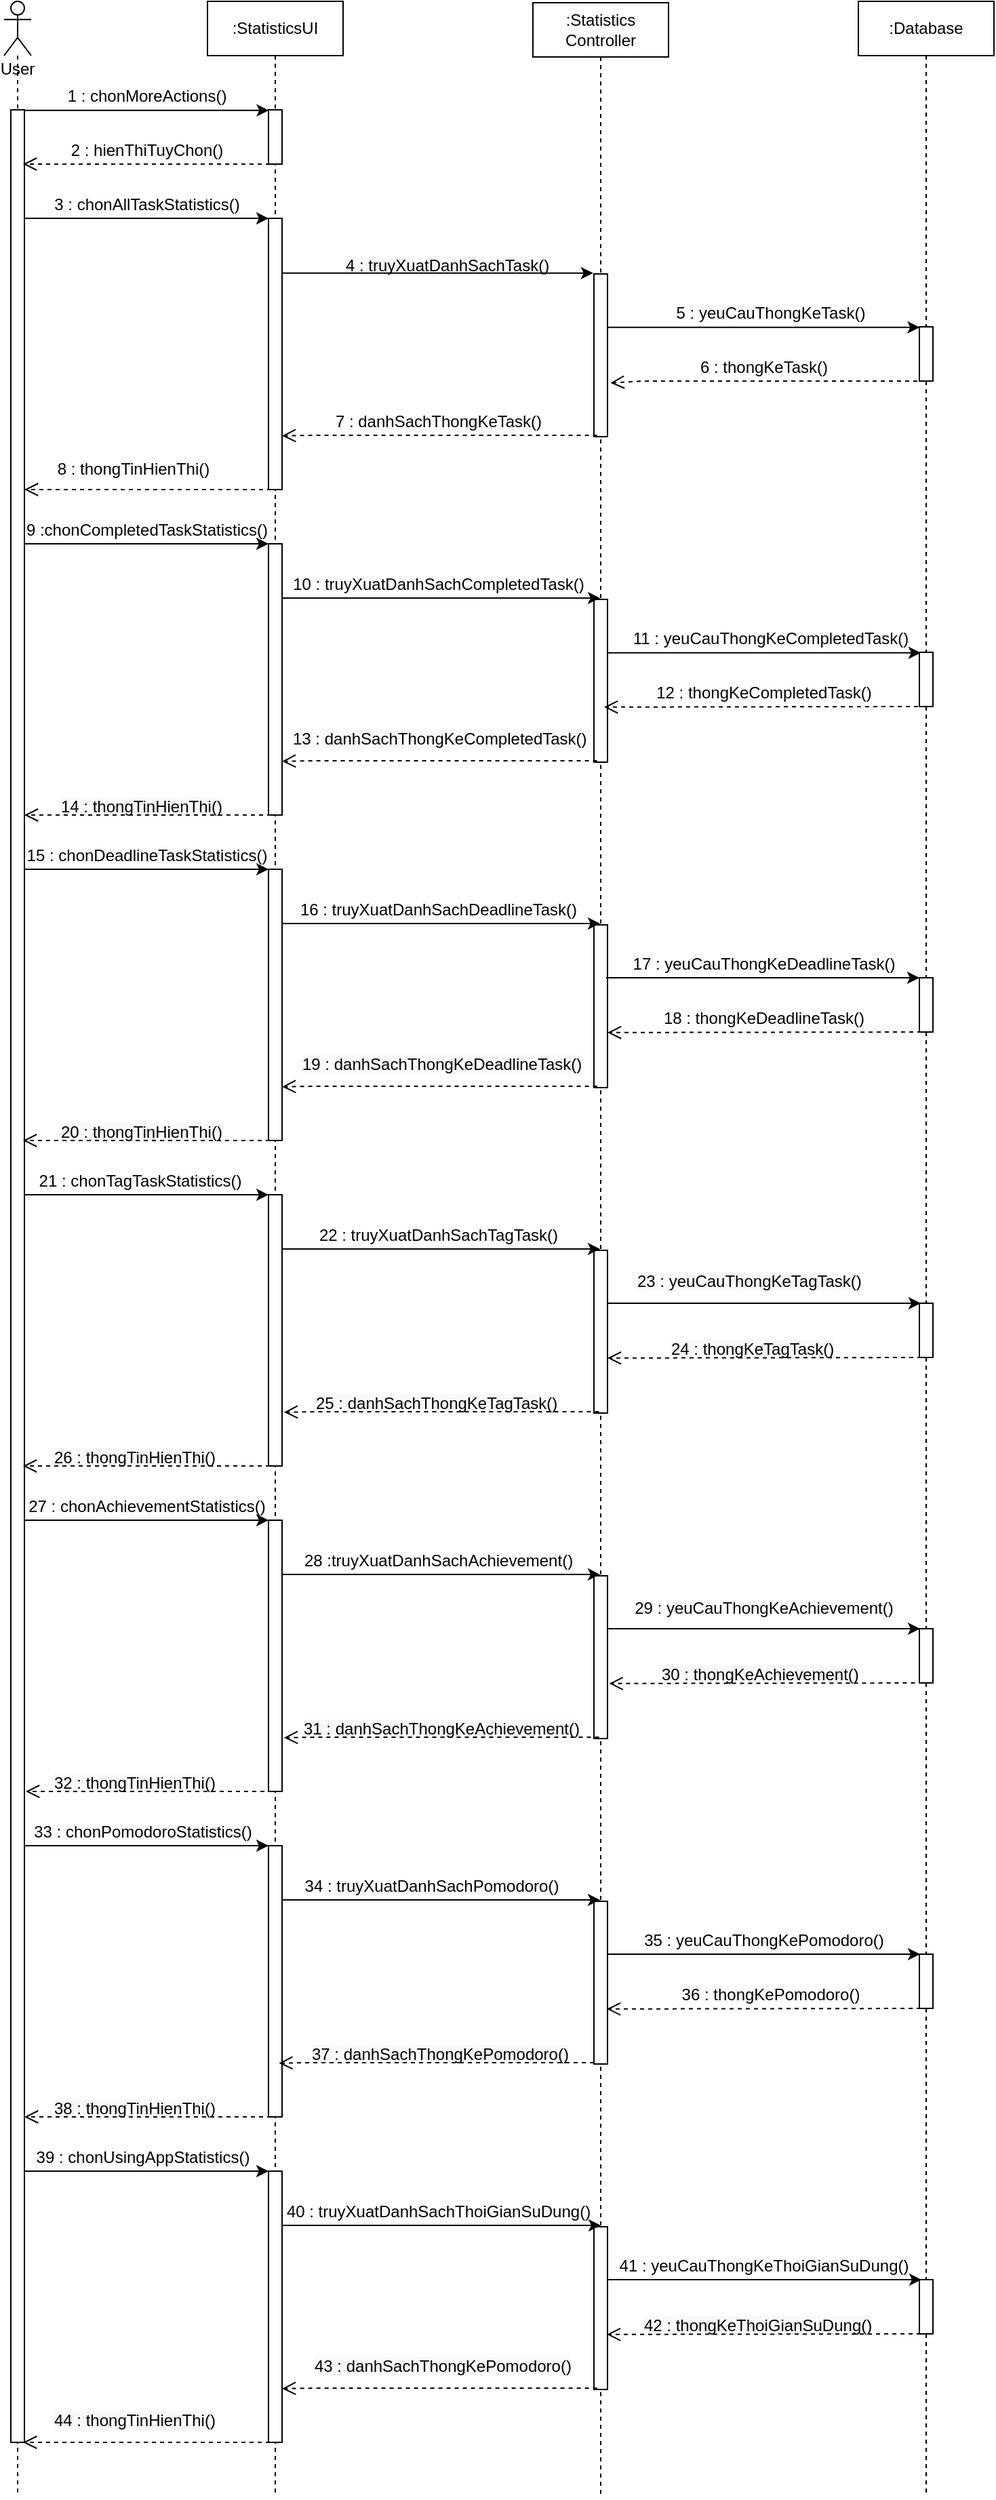 <mxfile version="13.6.5">
    <diagram name="Page-1" id="52a04d89-c75d-2922-d76d-85b35f80e030">
        <mxGraphModel dx="990" dy="585" grid="1" gridSize="10" guides="1" tooltips="1" connect="1" arrows="1" fold="1" page="1" pageScale="1" pageWidth="1100" pageHeight="850" background="#ffffff" math="0" shadow="0">
            <root>
                <mxCell id="0"/>
                <mxCell id="1" parent="0"/>
                <mxCell id="249" value=":Database" style="shape=umlLifeline;perimeter=lifelinePerimeter;whiteSpace=wrap;html=1;container=1;collapsible=0;recursiveResize=0;outlineConnect=0;" parent="1" vertex="1">
                    <mxGeometry x="720" y="80" width="100" height="1840" as="geometry"/>
                </mxCell>
                <mxCell id="278" value="" style="html=1;points=[];perimeter=orthogonalPerimeter;" parent="249" vertex="1">
                    <mxGeometry x="45" y="240" width="10" height="40" as="geometry"/>
                </mxCell>
                <mxCell id="295" value="" style="html=1;points=[];perimeter=orthogonalPerimeter;" parent="249" vertex="1">
                    <mxGeometry x="45" y="480" width="10" height="40" as="geometry"/>
                </mxCell>
                <mxCell id="428" value="" style="html=1;points=[];perimeter=orthogonalPerimeter;" parent="249" vertex="1">
                    <mxGeometry x="45" y="720" width="10" height="40" as="geometry"/>
                </mxCell>
                <mxCell id="439" value="" style="html=1;points=[];perimeter=orthogonalPerimeter;" parent="249" vertex="1">
                    <mxGeometry x="45" y="960" width="10" height="40" as="geometry"/>
                </mxCell>
                <mxCell id="453" value="" style="html=1;points=[];perimeter=orthogonalPerimeter;" parent="249" vertex="1">
                    <mxGeometry x="45" y="1200" width="10" height="40" as="geometry"/>
                </mxCell>
                <mxCell id="465" value="" style="html=1;points=[];perimeter=orthogonalPerimeter;" parent="249" vertex="1">
                    <mxGeometry x="45" y="1440" width="10" height="40" as="geometry"/>
                </mxCell>
                <mxCell id="477" value="" style="html=1;points=[];perimeter=orthogonalPerimeter;" parent="249" vertex="1">
                    <mxGeometry x="45" y="1680" width="10" height="40" as="geometry"/>
                </mxCell>
                <mxCell id="251" value="User" style="shape=umlLifeline;participant=umlActor;perimeter=lifelinePerimeter;whiteSpace=wrap;html=1;container=1;collapsible=0;recursiveResize=0;verticalAlign=top;spacingTop=36;outlineConnect=0;" parent="1" vertex="1">
                    <mxGeometry x="90" y="80" width="20" height="1840" as="geometry"/>
                </mxCell>
                <mxCell id="259" value="" style="html=1;points=[];perimeter=orthogonalPerimeter;" parent="251" vertex="1">
                    <mxGeometry x="5" y="80" width="10" height="1720" as="geometry"/>
                </mxCell>
                <mxCell id="257" value=":StatisticsUI" style="shape=umlLifeline;perimeter=lifelinePerimeter;whiteSpace=wrap;html=1;container=1;collapsible=0;recursiveResize=0;outlineConnect=0;" parent="1" vertex="1">
                    <mxGeometry x="240" y="80" width="100" height="1840" as="geometry"/>
                </mxCell>
                <mxCell id="262" value="" style="html=1;points=[];perimeter=orthogonalPerimeter;" parent="257" vertex="1">
                    <mxGeometry x="45" y="80" width="10" height="40" as="geometry"/>
                </mxCell>
                <mxCell id="289" value="" style="html=1;points=[];perimeter=orthogonalPerimeter;" parent="257" vertex="1">
                    <mxGeometry x="45" y="400" width="10" height="200" as="geometry"/>
                </mxCell>
                <mxCell id="392" value="" style="html=1;points=[];perimeter=orthogonalPerimeter;" parent="257" vertex="1">
                    <mxGeometry x="45" y="160" width="10" height="200" as="geometry"/>
                </mxCell>
                <mxCell id="423" value="" style="html=1;points=[];perimeter=orthogonalPerimeter;" parent="257" vertex="1">
                    <mxGeometry x="45" y="640" width="10" height="200" as="geometry"/>
                </mxCell>
                <mxCell id="433" value="" style="html=1;points=[];perimeter=orthogonalPerimeter;" parent="257" vertex="1">
                    <mxGeometry x="45" y="880" width="10" height="200" as="geometry"/>
                </mxCell>
                <mxCell id="450" value="" style="html=1;points=[];perimeter=orthogonalPerimeter;" parent="257" vertex="1">
                    <mxGeometry x="45" y="1120" width="10" height="200" as="geometry"/>
                </mxCell>
                <mxCell id="461" value="" style="html=1;points=[];perimeter=orthogonalPerimeter;" parent="257" vertex="1">
                    <mxGeometry x="45" y="1360" width="10" height="200" as="geometry"/>
                </mxCell>
                <mxCell id="473" value="" style="html=1;points=[];perimeter=orthogonalPerimeter;" parent="257" vertex="1">
                    <mxGeometry x="45" y="1600" width="10" height="200" as="geometry"/>
                </mxCell>
                <mxCell id="258" value="&lt;span&gt;:Statistics Controller&lt;/span&gt;" style="shape=umlLifeline;perimeter=lifelinePerimeter;whiteSpace=wrap;html=1;container=1;collapsible=0;recursiveResize=0;outlineConnect=0;" parent="1" vertex="1">
                    <mxGeometry x="480" y="81" width="100" height="1840" as="geometry"/>
                </mxCell>
                <mxCell id="276" value="&lt;span style=&quot;color: rgb(0 , 0 , 0) ; font-family: &amp;#34;helvetica&amp;#34; ; font-size: 12px ; font-style: normal ; font-weight: 400 ; letter-spacing: normal ; text-align: center ; text-indent: 0px ; text-transform: none ; word-spacing: 0px ; background-color: rgb(248 , 249 , 250) ; display: inline ; float: none&quot;&gt;4 : truyXuatDanhSachTask()&lt;/span&gt;" style="text;whiteSpace=wrap;html=1;" parent="258" vertex="1">
                    <mxGeometry x="-140" y="180" width="200" height="30" as="geometry"/>
                </mxCell>
                <mxCell id="277" value="" style="html=1;points=[];perimeter=orthogonalPerimeter;" parent="258" vertex="1">
                    <mxGeometry x="45" y="200" width="10" height="120" as="geometry"/>
                </mxCell>
                <mxCell id="292" value="" style="html=1;points=[];perimeter=orthogonalPerimeter;" parent="258" vertex="1">
                    <mxGeometry x="45" y="440" width="10" height="120" as="geometry"/>
                </mxCell>
                <mxCell id="425" value="" style="html=1;points=[];perimeter=orthogonalPerimeter;" parent="258" vertex="1">
                    <mxGeometry x="45" y="680" width="10" height="120" as="geometry"/>
                </mxCell>
                <mxCell id="435" value="" style="html=1;points=[];perimeter=orthogonalPerimeter;" parent="258" vertex="1">
                    <mxGeometry x="45" y="920" width="10" height="120" as="geometry"/>
                </mxCell>
                <mxCell id="452" value="" style="html=1;points=[];perimeter=orthogonalPerimeter;" parent="258" vertex="1">
                    <mxGeometry x="45" y="1160" width="10" height="120" as="geometry"/>
                </mxCell>
                <mxCell id="462" value="" style="html=1;points=[];perimeter=orthogonalPerimeter;" parent="258" vertex="1">
                    <mxGeometry x="45" y="1400" width="10" height="120" as="geometry"/>
                </mxCell>
                <mxCell id="474" value="" style="html=1;points=[];perimeter=orthogonalPerimeter;" parent="258" vertex="1">
                    <mxGeometry x="45" y="1640" width="10" height="120" as="geometry"/>
                </mxCell>
                <mxCell id="265" style="edgeStyle=none;rounded=0;orthogonalLoop=1;jettySize=auto;html=1;entryX=0.02;entryY=0.01;entryDx=0;entryDy=0;entryPerimeter=0;" parent="1" source="259" target="262" edge="1">
                    <mxGeometry relative="1" as="geometry"/>
                </mxCell>
                <mxCell id="266" value="&lt;span style=&quot;color: rgba(0 , 0 , 0 , 0) ; font-family: monospace ; font-size: 0px&quot;&gt;%3CmxGraphModel%3E%3Croot%3E%3CmxCell%20id%3D%220%22%2F%3E%3CmxCell%20id%3D%221%22%20parent%3D%220%22%2F%3E%3CmxCell%20id%3D%222%22%20value%3D%22%22%20style%3D%22html%3D1%3Bpoints%3D%5B%5D%3Bperimeter%3DorthogonalPerimeter%3B%22%20vertex%3D%221%22%20parent%3D%221%22%3E%3CmxGeometry%20x%3D%2295%22%20y%3D%22160%22%20width%3D%2210%22%20height%3D%2240%22%20as%3D%22geometry%22%2F%3E%3C%2FmxCell%3E%3C%2Froot%3E%3C%2FmxGraphModel%3E&lt;/span&gt;" style="text;html=1;align=center;verticalAlign=middle;resizable=0;points=[];autosize=1;" parent="1" vertex="1">
                    <mxGeometry x="170" y="130" width="20" height="20" as="geometry"/>
                </mxCell>
                <mxCell id="267" value="1 : chonMoreActions()" style="text;html=1;align=center;verticalAlign=middle;resizable=0;points=[];autosize=1;" parent="1" vertex="1">
                    <mxGeometry x="130" y="140" width="130" height="20" as="geometry"/>
                </mxCell>
                <mxCell id="270" value="2 : hienThiTuyChon()" style="text;html=1;align=center;verticalAlign=middle;resizable=0;points=[];autosize=1;" parent="1" vertex="1">
                    <mxGeometry x="130" y="180" width="130" height="20" as="geometry"/>
                </mxCell>
                <mxCell id="272" value="&lt;span style=&quot;color: rgba(0 , 0 , 0 , 0) ; font-family: monospace ; font-size: 0px&quot;&gt;%3CmxGraphModel%3E%3Croot%3E%3CmxCell%20id%3D%220%22%2F%3E%3CmxCell%20id%3D%221%22%20parent%3D%220%22%2F%3E%3CmxCell%20id%3D%222%22%20value%3D%22luaChonCuaNguoiDung()%22%20style%3D%22text%3Bhtml%3D1%3Balign%3Dcenter%3BverticalAlign%3Dmiddle%3Bresizable%3D0%3Bpoints%3D%5B%5D%3Bautosize%3D1%3B%22%20vertex%3D%221%22%20parent%3D%221%22%3E%3CmxGeometry%20x%3D%22115%22%20y%3D%22340%22%20width%3D%22150%22%20height%3D%2220%22%20as%3D%22geometry%22%2F%3E%3C%2FmxCell%3E%3C%2Froot%3E%3C%2FmxGraphModel%3E&lt;/span&gt;" style="text;html=1;align=center;verticalAlign=middle;resizable=0;points=[];autosize=1;" parent="1" vertex="1">
                    <mxGeometry x="190" y="220" width="20" height="20" as="geometry"/>
                </mxCell>
                <mxCell id="273" value="3 : chonAllTaskStatistics()" style="text;html=1;align=center;verticalAlign=middle;resizable=0;points=[];autosize=1;" parent="1" vertex="1">
                    <mxGeometry x="120" y="220" width="150" height="20" as="geometry"/>
                </mxCell>
                <mxCell id="275" style="edgeStyle=none;rounded=0;orthogonalLoop=1;jettySize=auto;html=1;entryX=-0.06;entryY=1.01;entryDx=0;entryDy=0;entryPerimeter=0;exitX=0.98;exitY=0.202;exitDx=0;exitDy=0;exitPerimeter=0;" parent="1" source="392" edge="1">
                    <mxGeometry relative="1" as="geometry">
                        <mxPoint x="524.4" y="280.4" as="targetPoint"/>
                        <mxPoint x="300" y="280" as="sourcePoint"/>
                    </mxGeometry>
                </mxCell>
                <mxCell id="279" style="edgeStyle=none;rounded=0;orthogonalLoop=1;jettySize=auto;html=1;entryX=0.02;entryY=0.01;entryDx=0;entryDy=0;entryPerimeter=0;" parent="1" source="277" target="278" edge="1">
                    <mxGeometry relative="1" as="geometry">
                        <mxPoint x="750" y="323" as="targetPoint"/>
                    </mxGeometry>
                </mxCell>
                <mxCell id="281" value="5 : yeuCauThongKeTask()" style="text;html=1;align=center;verticalAlign=middle;resizable=0;points=[];autosize=1;" parent="1" vertex="1">
                    <mxGeometry x="580" y="300" width="150" height="20" as="geometry"/>
                </mxCell>
                <mxCell id="284" value="" style="html=1;verticalAlign=bottom;endArrow=open;dashed=1;endSize=8;entryX=1.22;entryY=0.67;entryDx=0;entryDy=0;entryPerimeter=0;" parent="1" source="249" target="277" edge="1">
                    <mxGeometry relative="1" as="geometry">
                        <mxPoint x="640" y="360" as="sourcePoint"/>
                        <mxPoint x="540" y="360" as="targetPoint"/>
                        <Array as="points">
                            <mxPoint x="560" y="360"/>
                        </Array>
                    </mxGeometry>
                </mxCell>
                <mxCell id="285" value="6 : thongKeTask()" style="text;html=1;align=center;verticalAlign=middle;resizable=0;points=[];autosize=1;" parent="1" vertex="1">
                    <mxGeometry x="595" y="340" width="110" height="20" as="geometry"/>
                </mxCell>
                <mxCell id="288" value="8 : thongTinHienThi()" style="text;html=1;align=center;verticalAlign=middle;resizable=0;points=[];autosize=1;" parent="1" vertex="1">
                    <mxGeometry x="120" y="415" width="130" height="20" as="geometry"/>
                </mxCell>
                <mxCell id="290" style="edgeStyle=none;rounded=0;orthogonalLoop=1;jettySize=auto;html=1;" parent="1" target="289" edge="1">
                    <mxGeometry relative="1" as="geometry">
                        <mxPoint x="105" y="480" as="sourcePoint"/>
                    </mxGeometry>
                </mxCell>
                <mxCell id="291" value="9 :chonCompletedTaskStatistics()" style="text;html=1;align=center;verticalAlign=middle;resizable=0;points=[];autosize=1;" parent="1" vertex="1">
                    <mxGeometry x="100" y="460" width="190" height="20" as="geometry"/>
                </mxCell>
                <mxCell id="293" style="edgeStyle=none;rounded=0;orthogonalLoop=1;jettySize=auto;html=1;" parent="1" source="289" target="258" edge="1">
                    <mxGeometry relative="1" as="geometry">
                        <mxPoint x="530" y="530" as="targetPoint"/>
                        <Array as="points">
                            <mxPoint x="410" y="520"/>
                        </Array>
                    </mxGeometry>
                </mxCell>
                <mxCell id="294" value="&lt;span style=&quot;font-family: &amp;#34;helvetica&amp;#34;&quot;&gt;10 : truyXuatDanhSachCompletedTask()&lt;/span&gt;" style="text;html=1;align=center;verticalAlign=middle;resizable=0;points=[];autosize=1;" parent="1" vertex="1">
                    <mxGeometry x="295" y="500" width="230" height="20" as="geometry"/>
                </mxCell>
                <mxCell id="296" style="edgeStyle=none;rounded=0;orthogonalLoop=1;jettySize=auto;html=1;entryX=0.1;entryY=0.01;entryDx=0;entryDy=0;entryPerimeter=0;" parent="1" source="292" target="295" edge="1">
                    <mxGeometry relative="1" as="geometry"/>
                </mxCell>
                <mxCell id="297" value="11 : yeuCauThongKeCompletedTask()" style="text;html=1;align=center;verticalAlign=middle;resizable=0;points=[];autosize=1;" parent="1" vertex="1">
                    <mxGeometry x="545" y="540" width="220" height="20" as="geometry"/>
                </mxCell>
                <mxCell id="300" value="" style="html=1;verticalAlign=bottom;endArrow=open;dashed=1;endSize=8;entryX=0.58;entryY=0.01;entryDx=0;entryDy=0;entryPerimeter=0;" parent="1" edge="1">
                    <mxGeometry relative="1" as="geometry">
                        <mxPoint x="770" y="600" as="sourcePoint"/>
                        <mxPoint x="532.5" y="600.4" as="targetPoint"/>
                        <Array as="points"/>
                    </mxGeometry>
                </mxCell>
                <mxCell id="302" value="12 : thongKeCompletedTask()" style="text;html=1;align=center;verticalAlign=middle;resizable=0;points=[];autosize=1;" parent="1" vertex="1">
                    <mxGeometry x="565" y="580" width="170" height="20" as="geometry"/>
                </mxCell>
                <mxCell id="387" value="" style="html=1;verticalAlign=bottom;endArrow=open;dashed=1;endSize=8;" parent="1" edge="1">
                    <mxGeometry relative="1" as="geometry">
                        <mxPoint x="286" y="200" as="sourcePoint"/>
                        <mxPoint x="104" y="200" as="targetPoint"/>
                        <Array as="points"/>
                    </mxGeometry>
                </mxCell>
                <mxCell id="389" style="edgeStyle=none;rounded=0;orthogonalLoop=1;jettySize=auto;html=1;entryX=0.02;entryY=0.01;entryDx=0;entryDy=0;entryPerimeter=0;" parent="1" edge="1">
                    <mxGeometry relative="1" as="geometry">
                        <mxPoint x="104.8" y="240.0" as="sourcePoint"/>
                        <mxPoint x="285.0" y="240.0" as="targetPoint"/>
                    </mxGeometry>
                </mxCell>
                <mxCell id="390" value="" style="html=1;verticalAlign=bottom;endArrow=open;dashed=1;endSize=8;" parent="1" edge="1">
                    <mxGeometry relative="1" as="geometry">
                        <mxPoint x="287" y="440" as="sourcePoint"/>
                        <mxPoint x="105" y="440" as="targetPoint"/>
                        <Array as="points"/>
                    </mxGeometry>
                </mxCell>
                <mxCell id="399" value="&lt;span style=&quot;color: rgb(0 , 0 , 0) ; font-family: &amp;#34;helvetica&amp;#34; ; font-size: 12px ; font-style: normal ; font-weight: 400 ; letter-spacing: normal ; text-align: center ; text-indent: 0px ; text-transform: none ; word-spacing: 0px ; background-color: rgb(248 , 249 , 250) ; display: inline ; float: none&quot;&gt;14 : thongTinHienThi()&lt;/span&gt;" style="text;whiteSpace=wrap;html=1;" parent="1" vertex="1">
                    <mxGeometry x="130" y="660" width="130" height="30" as="geometry"/>
                </mxCell>
                <mxCell id="400" value="" style="html=1;verticalAlign=bottom;endArrow=open;dashed=1;endSize=8;" parent="1" edge="1">
                    <mxGeometry relative="1" as="geometry">
                        <mxPoint x="287" y="680" as="sourcePoint"/>
                        <mxPoint x="105" y="680" as="targetPoint"/>
                        <Array as="points"/>
                    </mxGeometry>
                </mxCell>
                <mxCell id="418" value="" style="html=1;verticalAlign=bottom;endArrow=open;dashed=1;endSize=8;entryX=1.22;entryY=0.67;entryDx=0;entryDy=0;entryPerimeter=0;" parent="1" edge="1">
                    <mxGeometry relative="1" as="geometry">
                        <mxPoint x="527.3" y="400" as="sourcePoint"/>
                        <mxPoint x="295.0" y="400.4" as="targetPoint"/>
                        <Array as="points">
                            <mxPoint x="317.8" y="400"/>
                        </Array>
                    </mxGeometry>
                </mxCell>
                <mxCell id="419" value="7 : danhSachThongKeTask()" style="text;html=1;align=center;verticalAlign=middle;resizable=0;points=[];autosize=1;" parent="1" vertex="1">
                    <mxGeometry x="325" y="380" width="170" height="20" as="geometry"/>
                </mxCell>
                <mxCell id="421" value="" style="html=1;verticalAlign=bottom;endArrow=open;dashed=1;endSize=8;entryX=1.22;entryY=0.67;entryDx=0;entryDy=0;entryPerimeter=0;" parent="1" edge="1">
                    <mxGeometry relative="1" as="geometry">
                        <mxPoint x="527.3" y="640" as="sourcePoint"/>
                        <mxPoint x="295" y="640.4" as="targetPoint"/>
                        <Array as="points">
                            <mxPoint x="317.8" y="640"/>
                        </Array>
                    </mxGeometry>
                </mxCell>
                <mxCell id="306" value="15 : chonDeadlineTaskStatistics()" style="text;html=1;align=center;verticalAlign=middle;resizable=0;points=[];autosize=1;" parent="1" vertex="1">
                    <mxGeometry x="100" y="700" width="190" height="20" as="geometry"/>
                </mxCell>
                <mxCell id="314" value="17 : yeuCauThongKeDeadlineTask()" style="text;html=1;align=center;verticalAlign=middle;resizable=0;points=[];autosize=1;" parent="1" vertex="1">
                    <mxGeometry x="545" y="780" width="210" height="20" as="geometry"/>
                </mxCell>
                <mxCell id="318" value="18 : thongKeDeadlineTask()" style="text;html=1;align=center;verticalAlign=middle;resizable=0;points=[];autosize=1;" parent="1" vertex="1">
                    <mxGeometry x="570" y="820" width="160" height="20" as="geometry"/>
                </mxCell>
                <mxCell id="322" value="21 : chonTagTaskStatistics()" style="text;html=1;align=center;verticalAlign=middle;resizable=0;points=[];autosize=1;" parent="1" vertex="1">
                    <mxGeometry x="105" y="940" width="170" height="20" as="geometry"/>
                </mxCell>
                <mxCell id="325" value="&lt;span style=&quot;font-family: &amp;#34;helvetica&amp;#34;&quot;&gt;22 : truyXuatDanhSachTagTask()&lt;/span&gt;" style="text;html=1;align=center;verticalAlign=middle;resizable=0;points=[];autosize=1;" parent="1" vertex="1">
                    <mxGeometry x="315" y="980" width="190" height="20" as="geometry"/>
                </mxCell>
                <mxCell id="328" value="&lt;span style=&quot;color: rgb(0 , 0 , 0) ; font-family: &amp;#34;helvetica&amp;#34; ; font-size: 12px ; font-style: normal ; font-weight: 400 ; letter-spacing: normal ; text-align: center ; text-indent: 0px ; text-transform: none ; word-spacing: 0px ; background-color: rgb(248 , 249 , 250) ; display: inline ; float: none&quot;&gt;23 : yeuCauThongKeTagTask()&lt;/span&gt;" style="text;whiteSpace=wrap;html=1;" parent="1" vertex="1">
                    <mxGeometry x="555" y="1010" width="190" height="30" as="geometry"/>
                </mxCell>
                <mxCell id="335" value="27 : chonAchievementStatistics()" style="text;html=1;align=center;verticalAlign=middle;resizable=0;points=[];autosize=1;" parent="1" vertex="1">
                    <mxGeometry x="100" y="1180" width="190" height="20" as="geometry"/>
                </mxCell>
                <mxCell id="348" value="&lt;span style=&quot;font-family: &amp;#34;helvetica&amp;#34;&quot;&gt;28 :truyXuatDanhSachAchievement()&lt;/span&gt;" style="text;html=1;align=center;verticalAlign=middle;resizable=0;points=[];autosize=1;" parent="1" vertex="1">
                    <mxGeometry x="305" y="1220" width="210" height="20" as="geometry"/>
                </mxCell>
                <mxCell id="351" value="&lt;span style=&quot;font-family: &amp;#34;helvetica&amp;#34;&quot;&gt;29 : yeuCauThongKeAchievement()&lt;/span&gt;" style="text;html=1;align=center;verticalAlign=middle;resizable=0;points=[];autosize=1;" parent="1" vertex="1">
                    <mxGeometry x="545" y="1255" width="210" height="20" as="geometry"/>
                </mxCell>
                <mxCell id="355" value="&lt;span style=&quot;color: rgb(0 , 0 , 0) ; font-family: &amp;#34;helvetica&amp;#34; ; font-size: 12px ; font-style: normal ; font-weight: 400 ; letter-spacing: normal ; text-align: center ; text-indent: 0px ; text-transform: none ; word-spacing: 0px ; background-color: rgb(248 , 249 , 250) ; display: inline ; float: none&quot;&gt;30 : thongKeAchievement()&lt;/span&gt;" style="text;whiteSpace=wrap;html=1;" parent="1" vertex="1">
                    <mxGeometry x="572.5" y="1300" width="185" height="30" as="geometry"/>
                </mxCell>
                <mxCell id="359" value="&lt;span style=&quot;color: rgba(0 , 0 , 0 , 0) ; font-family: monospace ; font-size: 0px&quot;&gt;%3CmxGraphModel%3E%3Croot%3E%3CmxCell%20id%3D%220%22%2F%3E%3CmxCell%20id%3D%221%22%20parent%3D%220%22%2F%3E%3CmxCell%20id%3D%222%22%20value%3D%22%22%20style%3D%22html%3D1%3Bpoints%3D%5B%5D%3Bperimeter%3DorthogonalPerimeter%3B%22%20vertex%3D%221%22%20parent%3D%221%22%3E%3CmxGeometry%20x%3D%2295%22%20y%3D%221200%22%20width%3D%2210%22%20height%3D%2240%22%20as%3D%22geometry%22%2F%3E%3C%2FmxCell%3E%3C%2Froot%3E%3C%2FmxGraphModel%3E&lt;/span&gt;" style="text;html=1;align=center;verticalAlign=middle;resizable=0;points=[];autosize=1;" parent="1" vertex="1">
                    <mxGeometry x="167" y="1770" width="20" height="20" as="geometry"/>
                </mxCell>
                <mxCell id="360" value="33 : chonPomodoroStatistics()" style="text;html=1;align=center;verticalAlign=middle;resizable=0;points=[];autosize=1;" parent="1" vertex="1">
                    <mxGeometry x="102" y="1420" width="180" height="20" as="geometry"/>
                </mxCell>
                <mxCell id="363" value="&lt;span style=&quot;font-family: &amp;#34;helvetica&amp;#34;&quot;&gt;34 : truyXuatDanhSachPomodoro()&lt;/span&gt;" style="text;html=1;align=center;verticalAlign=middle;resizable=0;points=[];autosize=1;" parent="1" vertex="1">
                    <mxGeometry x="305" y="1460" width="200" height="20" as="geometry"/>
                </mxCell>
                <mxCell id="367" value="&lt;span style=&quot;font-family: &amp;#34;helvetica&amp;#34;&quot;&gt;35 : yeuCauThongKePomodoro()&lt;/span&gt;" style="text;html=1;align=center;verticalAlign=middle;resizable=0;points=[];autosize=1;" parent="1" vertex="1">
                    <mxGeometry x="555" y="1500" width="190" height="20" as="geometry"/>
                </mxCell>
                <mxCell id="371" value="&lt;span style=&quot;font-family: &amp;#34;helvetica&amp;#34;&quot;&gt;36 : thongKePomodoro()&lt;/span&gt;" style="text;html=1;align=center;verticalAlign=middle;resizable=0;points=[];autosize=1;" parent="1" vertex="1">
                    <mxGeometry x="580" y="1540" width="150" height="20" as="geometry"/>
                </mxCell>
                <mxCell id="375" value="39 : chonUsingAppStatistics()" style="text;html=1;align=center;verticalAlign=middle;resizable=0;points=[];autosize=1;" parent="1" vertex="1">
                    <mxGeometry x="107" y="1660" width="170" height="20" as="geometry"/>
                </mxCell>
                <mxCell id="379" value="&lt;span style=&quot;font-family: &amp;#34;helvetica&amp;#34;&quot;&gt;40 : truyXuatDanhSachThoiGianSuDung()&lt;/span&gt;" style="text;html=1;align=center;verticalAlign=middle;resizable=0;points=[];autosize=1;" parent="1" vertex="1">
                    <mxGeometry x="290" y="1700" width="240" height="20" as="geometry"/>
                </mxCell>
                <mxCell id="382" value="&lt;span style=&quot;font-family: &amp;#34;helvetica&amp;#34;&quot;&gt;41 : yeuCauThongKeThoiGianSuDung()&lt;/span&gt;" style="text;html=1;align=center;verticalAlign=middle;resizable=0;points=[];autosize=1;" parent="1" vertex="1">
                    <mxGeometry x="535" y="1740" width="230" height="20" as="geometry"/>
                </mxCell>
                <mxCell id="402" value="&lt;span style=&quot;color: rgb(0 , 0 , 0) ; font-family: &amp;#34;helvetica&amp;#34; ; font-size: 12px ; font-style: normal ; font-weight: 400 ; letter-spacing: normal ; text-align: center ; text-indent: 0px ; text-transform: none ; word-spacing: 0px ; background-color: rgb(248 , 249 , 250) ; display: inline ; float: none&quot;&gt;20 : thongTinHienThi()&lt;/span&gt;" style="text;whiteSpace=wrap;html=1;" parent="1" vertex="1">
                    <mxGeometry x="130" y="900" width="150" height="30" as="geometry"/>
                </mxCell>
                <mxCell id="403" value="" style="html=1;verticalAlign=bottom;endArrow=open;dashed=1;endSize=8;" parent="1" edge="1">
                    <mxGeometry relative="1" as="geometry">
                        <mxPoint x="286" y="920" as="sourcePoint"/>
                        <mxPoint x="104" y="920" as="targetPoint"/>
                        <Array as="points"/>
                    </mxGeometry>
                </mxCell>
                <mxCell id="416" value="&lt;span style=&quot;color: rgb(0 , 0 , 0) ; font-family: &amp;#34;helvetica&amp;#34; ; font-size: 12px ; font-style: normal ; font-weight: 400 ; letter-spacing: normal ; text-align: center ; text-indent: 0px ; text-transform: none ; word-spacing: 0px ; background-color: rgb(248 , 249 , 250) ; display: inline ; float: none&quot;&gt;42 : thongKeThoiGianSuDung()&lt;/span&gt;" style="text;whiteSpace=wrap;html=1;" parent="1" vertex="1">
                    <mxGeometry x="560" y="1780" width="180" height="30" as="geometry"/>
                </mxCell>
                <mxCell id="310" value="&lt;span style=&quot;font-family: &amp;#34;helvetica&amp;#34;&quot;&gt;16 : truyXuatDanhSachDeadlineTask()&lt;/span&gt;" style="text;html=1;align=center;verticalAlign=middle;resizable=0;points=[];autosize=1;" parent="1" vertex="1">
                    <mxGeometry x="300" y="740" width="220" height="20" as="geometry"/>
                </mxCell>
                <mxCell id="422" value="&lt;span style=&quot;color: rgb(0 , 0 , 0) ; font-family: &amp;#34;helvetica&amp;#34; ; font-size: 12px ; font-style: normal ; font-weight: 400 ; letter-spacing: normal ; text-align: center ; text-indent: 0px ; text-transform: none ; word-spacing: 0px ; background-color: rgb(248 , 249 , 250) ; display: inline ; float: none&quot;&gt;13 : danhSachThongKeCompletedTask()&lt;/span&gt;" style="text;whiteSpace=wrap;html=1;" parent="1" vertex="1">
                    <mxGeometry x="301.25" y="610" width="227.5" height="30" as="geometry"/>
                </mxCell>
                <mxCell id="424" style="edgeStyle=none;rounded=0;orthogonalLoop=1;jettySize=auto;html=1;" parent="1" edge="1">
                    <mxGeometry relative="1" as="geometry">
                        <mxPoint x="105" y="720" as="sourcePoint"/>
                        <mxPoint x="285" y="720" as="targetPoint"/>
                    </mxGeometry>
                </mxCell>
                <mxCell id="426" style="edgeStyle=none;rounded=0;orthogonalLoop=1;jettySize=auto;html=1;" parent="1" edge="1">
                    <mxGeometry relative="1" as="geometry">
                        <mxPoint x="295" y="760" as="sourcePoint"/>
                        <mxPoint x="529.5" y="760" as="targetPoint"/>
                        <Array as="points">
                            <mxPoint x="410" y="760"/>
                        </Array>
                    </mxGeometry>
                </mxCell>
                <mxCell id="427" style="edgeStyle=none;rounded=0;orthogonalLoop=1;jettySize=auto;html=1;entryX=0.1;entryY=0.01;entryDx=0;entryDy=0;entryPerimeter=0;" parent="1" edge="1">
                    <mxGeometry relative="1" as="geometry">
                        <mxPoint x="534" y="800.0" as="sourcePoint"/>
                        <mxPoint x="765" y="800.0" as="targetPoint"/>
                    </mxGeometry>
                </mxCell>
                <mxCell id="429" value="" style="html=1;verticalAlign=bottom;endArrow=open;dashed=1;endSize=8;entryX=0.58;entryY=0.01;entryDx=0;entryDy=0;entryPerimeter=0;" parent="1" edge="1">
                    <mxGeometry relative="1" as="geometry">
                        <mxPoint x="772.5" y="840" as="sourcePoint"/>
                        <mxPoint x="535" y="840.4" as="targetPoint"/>
                        <Array as="points"/>
                    </mxGeometry>
                </mxCell>
                <mxCell id="431" value="" style="html=1;verticalAlign=bottom;endArrow=open;dashed=1;endSize=8;entryX=1.22;entryY=0.67;entryDx=0;entryDy=0;entryPerimeter=0;" parent="1" edge="1">
                    <mxGeometry relative="1" as="geometry">
                        <mxPoint x="527.3" y="880" as="sourcePoint"/>
                        <mxPoint x="295" y="880.4" as="targetPoint"/>
                        <Array as="points">
                            <mxPoint x="317.8" y="880"/>
                        </Array>
                    </mxGeometry>
                </mxCell>
                <mxCell id="432" value="&lt;span style=&quot;color: rgb(0 , 0 , 0) ; font-family: &amp;#34;helvetica&amp;#34; ; font-size: 12px ; font-style: normal ; font-weight: 400 ; letter-spacing: normal ; text-align: center ; text-indent: 0px ; text-transform: none ; word-spacing: 0px ; background-color: rgb(248 , 249 , 250) ; display: inline ; float: none&quot;&gt;19 : danhSachThongKeDeadlineTask()&lt;/span&gt;" style="text;whiteSpace=wrap;html=1;" parent="1" vertex="1">
                    <mxGeometry x="307.5" y="850" width="215" height="30" as="geometry"/>
                </mxCell>
                <mxCell id="434" style="edgeStyle=none;rounded=0;orthogonalLoop=1;jettySize=auto;html=1;" parent="1" edge="1">
                    <mxGeometry relative="1" as="geometry">
                        <mxPoint x="105" y="960" as="sourcePoint"/>
                        <mxPoint x="285" y="960" as="targetPoint"/>
                    </mxGeometry>
                </mxCell>
                <mxCell id="436" style="edgeStyle=none;rounded=0;orthogonalLoop=1;jettySize=auto;html=1;" parent="1" edge="1">
                    <mxGeometry relative="1" as="geometry">
                        <mxPoint x="295" y="1000" as="sourcePoint"/>
                        <mxPoint x="529.5" y="1000" as="targetPoint"/>
                        <Array as="points">
                            <mxPoint x="410" y="1000"/>
                        </Array>
                    </mxGeometry>
                </mxCell>
                <mxCell id="438" style="edgeStyle=none;rounded=0;orthogonalLoop=1;jettySize=auto;html=1;entryX=0.1;entryY=0.01;entryDx=0;entryDy=0;entryPerimeter=0;" parent="1" edge="1">
                    <mxGeometry relative="1" as="geometry">
                        <mxPoint x="535" y="1040" as="sourcePoint"/>
                        <mxPoint x="766" y="1040" as="targetPoint"/>
                    </mxGeometry>
                </mxCell>
                <mxCell id="440" value="&lt;span style=&quot;color: rgb(0 , 0 , 0) ; font-family: &amp;#34;helvetica&amp;#34; ; font-size: 12px ; font-style: normal ; font-weight: 400 ; letter-spacing: normal ; text-align: center ; text-indent: 0px ; text-transform: none ; word-spacing: 0px ; background-color: rgb(248 , 249 , 250) ; display: inline ; float: none&quot;&gt;24 : thongKeTagTask()&lt;/span&gt;" style="text;whiteSpace=wrap;html=1;" parent="1" vertex="1">
                    <mxGeometry x="580" y="1060" width="170" height="30" as="geometry"/>
                </mxCell>
                <mxCell id="441" value="" style="html=1;verticalAlign=bottom;endArrow=open;dashed=1;endSize=8;entryX=0.58;entryY=0.01;entryDx=0;entryDy=0;entryPerimeter=0;" parent="1" edge="1">
                    <mxGeometry relative="1" as="geometry">
                        <mxPoint x="772.5" y="1080" as="sourcePoint"/>
                        <mxPoint x="535" y="1080.4" as="targetPoint"/>
                        <Array as="points"/>
                    </mxGeometry>
                </mxCell>
                <mxCell id="443" value="&lt;span style=&quot;color: rgb(0 , 0 , 0) ; font-family: &amp;#34;helvetica&amp;#34; ; font-size: 12px ; font-style: normal ; font-weight: 400 ; letter-spacing: normal ; text-align: center ; text-indent: 0px ; text-transform: none ; word-spacing: 0px ; background-color: rgb(248 , 249 , 250) ; display: inline ; float: none&quot;&gt;25 : danhSachThongKeTagTask()&lt;/span&gt;" style="text;whiteSpace=wrap;html=1;" parent="1" vertex="1">
                    <mxGeometry x="317.5" y="1100" width="202.5" height="30" as="geometry"/>
                </mxCell>
                <mxCell id="445" value="" style="html=1;verticalAlign=bottom;endArrow=open;dashed=1;endSize=8;entryX=1.22;entryY=0.67;entryDx=0;entryDy=0;entryPerimeter=0;" parent="1" edge="1">
                    <mxGeometry relative="1" as="geometry">
                        <mxPoint x="528.75" y="1120" as="sourcePoint"/>
                        <mxPoint x="296.45" y="1120.4" as="targetPoint"/>
                        <Array as="points">
                            <mxPoint x="319.25" y="1120"/>
                        </Array>
                    </mxGeometry>
                </mxCell>
                <mxCell id="446" value="&lt;span style=&quot;color: rgb(0 , 0 , 0) ; font-family: &amp;#34;helvetica&amp;#34; ; font-size: 12px ; font-style: normal ; font-weight: 400 ; letter-spacing: normal ; text-align: center ; text-indent: 0px ; text-transform: none ; word-spacing: 0px ; background-color: rgb(248 , 249 , 250) ; display: inline ; float: none&quot;&gt;26 : thongTinHienThi()&lt;/span&gt;" style="text;whiteSpace=wrap;html=1;" parent="1" vertex="1">
                    <mxGeometry x="125" y="1140" width="140" height="30" as="geometry"/>
                </mxCell>
                <mxCell id="447" value="" style="html=1;verticalAlign=bottom;endArrow=open;dashed=1;endSize=8;" parent="1" edge="1">
                    <mxGeometry relative="1" as="geometry">
                        <mxPoint x="286" y="1160" as="sourcePoint"/>
                        <mxPoint x="104" y="1160" as="targetPoint"/>
                        <Array as="points"/>
                    </mxGeometry>
                </mxCell>
                <mxCell id="448" style="edgeStyle=none;rounded=0;orthogonalLoop=1;jettySize=auto;html=1;" parent="1" edge="1">
                    <mxGeometry relative="1" as="geometry">
                        <mxPoint x="105" y="1200" as="sourcePoint"/>
                        <mxPoint x="285" y="1200" as="targetPoint"/>
                    </mxGeometry>
                </mxCell>
                <mxCell id="451" style="edgeStyle=none;rounded=0;orthogonalLoop=1;jettySize=auto;html=1;" parent="1" edge="1">
                    <mxGeometry relative="1" as="geometry">
                        <mxPoint x="295" y="1240" as="sourcePoint"/>
                        <mxPoint x="529.5" y="1240" as="targetPoint"/>
                        <Array as="points">
                            <mxPoint x="410" y="1240"/>
                        </Array>
                    </mxGeometry>
                </mxCell>
                <mxCell id="454" style="edgeStyle=none;rounded=0;orthogonalLoop=1;jettySize=auto;html=1;entryX=0.1;entryY=0.01;entryDx=0;entryDy=0;entryPerimeter=0;" parent="1" edge="1">
                    <mxGeometry relative="1" as="geometry">
                        <mxPoint x="534.5" y="1280" as="sourcePoint"/>
                        <mxPoint x="765.5" y="1280" as="targetPoint"/>
                    </mxGeometry>
                </mxCell>
                <mxCell id="455" value="" style="html=1;verticalAlign=bottom;endArrow=open;dashed=1;endSize=8;entryX=0.58;entryY=0.01;entryDx=0;entryDy=0;entryPerimeter=0;" parent="1" edge="1">
                    <mxGeometry relative="1" as="geometry">
                        <mxPoint x="773.75" y="1320" as="sourcePoint"/>
                        <mxPoint x="536.25" y="1320.4" as="targetPoint"/>
                        <Array as="points"/>
                    </mxGeometry>
                </mxCell>
                <mxCell id="456" value="&lt;span style=&quot;color: rgb(0 , 0 , 0) ; font-family: &amp;#34;helvetica&amp;#34; ; font-size: 12px ; font-style: normal ; font-weight: 400 ; letter-spacing: normal ; text-align: center ; text-indent: 0px ; text-transform: none ; word-spacing: 0px ; background-color: rgb(248 , 249 , 250) ; display: inline ; float: none&quot;&gt;31 : danhSachThongKeAchievement()&lt;/span&gt;" style="text;whiteSpace=wrap;html=1;" parent="1" vertex="1">
                    <mxGeometry x="308.5" y="1340" width="220.5" height="30" as="geometry"/>
                </mxCell>
                <mxCell id="457" value="" style="html=1;verticalAlign=bottom;endArrow=open;dashed=1;endSize=8;entryX=1.22;entryY=0.67;entryDx=0;entryDy=0;entryPerimeter=0;" parent="1" edge="1">
                    <mxGeometry relative="1" as="geometry">
                        <mxPoint x="528.75" y="1360" as="sourcePoint"/>
                        <mxPoint x="296.45" y="1360.4" as="targetPoint"/>
                        <Array as="points">
                            <mxPoint x="319.25" y="1360"/>
                        </Array>
                    </mxGeometry>
                </mxCell>
                <mxCell id="458" value="&lt;span style=&quot;color: rgb(0 , 0 , 0) ; font-family: &amp;#34;helvetica&amp;#34; ; font-size: 12px ; font-style: normal ; font-weight: 400 ; letter-spacing: normal ; text-align: center ; text-indent: 0px ; text-transform: none ; word-spacing: 0px ; background-color: rgb(248 , 249 , 250) ; display: inline ; float: none&quot;&gt;32 : thongTinHienThi()&lt;/span&gt;" style="text;whiteSpace=wrap;html=1;" parent="1" vertex="1">
                    <mxGeometry x="125" y="1380" width="140" height="30" as="geometry"/>
                </mxCell>
                <mxCell id="459" value="" style="html=1;verticalAlign=bottom;endArrow=open;dashed=1;endSize=8;" parent="1" edge="1">
                    <mxGeometry relative="1" as="geometry">
                        <mxPoint x="288" y="1400" as="sourcePoint"/>
                        <mxPoint x="106" y="1400" as="targetPoint"/>
                        <Array as="points"/>
                    </mxGeometry>
                </mxCell>
                <mxCell id="460" style="edgeStyle=none;rounded=0;orthogonalLoop=1;jettySize=auto;html=1;" parent="1" edge="1">
                    <mxGeometry relative="1" as="geometry">
                        <mxPoint x="105" y="1440" as="sourcePoint"/>
                        <mxPoint x="285" y="1440" as="targetPoint"/>
                    </mxGeometry>
                </mxCell>
                <mxCell id="463" style="edgeStyle=none;rounded=0;orthogonalLoop=1;jettySize=auto;html=1;" parent="1" edge="1">
                    <mxGeometry relative="1" as="geometry">
                        <mxPoint x="295" y="1480" as="sourcePoint"/>
                        <mxPoint x="529.5" y="1480" as="targetPoint"/>
                        <Array as="points">
                            <mxPoint x="410" y="1480"/>
                        </Array>
                    </mxGeometry>
                </mxCell>
                <mxCell id="464" style="edgeStyle=none;rounded=0;orthogonalLoop=1;jettySize=auto;html=1;entryX=0.1;entryY=0.01;entryDx=0;entryDy=0;entryPerimeter=0;" parent="1" edge="1">
                    <mxGeometry relative="1" as="geometry">
                        <mxPoint x="534.5" y="1520" as="sourcePoint"/>
                        <mxPoint x="765.5" y="1520" as="targetPoint"/>
                    </mxGeometry>
                </mxCell>
                <mxCell id="466" value="" style="html=1;verticalAlign=bottom;endArrow=open;dashed=1;endSize=8;entryX=0.58;entryY=0.01;entryDx=0;entryDy=0;entryPerimeter=0;" parent="1" edge="1">
                    <mxGeometry relative="1" as="geometry">
                        <mxPoint x="772" y="1560" as="sourcePoint"/>
                        <mxPoint x="534.5" y="1560.4" as="targetPoint"/>
                        <Array as="points"/>
                    </mxGeometry>
                </mxCell>
                <mxCell id="467" value="&lt;span style=&quot;color: rgb(0 , 0 , 0) ; font-family: &amp;#34;helvetica&amp;#34; ; font-size: 12px ; font-style: normal ; font-weight: 400 ; letter-spacing: normal ; text-align: center ; text-indent: 0px ; text-transform: none ; word-spacing: 0px ; background-color: rgb(248 , 249 , 250) ; display: inline ; float: none&quot;&gt;37 : danhSachThongKePomodoro()&lt;/span&gt;" style="text;whiteSpace=wrap;html=1;" parent="1" vertex="1">
                    <mxGeometry x="315" y="1580" width="220.5" height="30" as="geometry"/>
                </mxCell>
                <mxCell id="468" value="" style="html=1;verticalAlign=bottom;endArrow=open;dashed=1;endSize=8;entryX=1.22;entryY=0.67;entryDx=0;entryDy=0;entryPerimeter=0;" parent="1" edge="1">
                    <mxGeometry relative="1" as="geometry">
                        <mxPoint x="525" y="1600" as="sourcePoint"/>
                        <mxPoint x="292.7" y="1600.4" as="targetPoint"/>
                        <Array as="points">
                            <mxPoint x="315.5" y="1600"/>
                        </Array>
                    </mxGeometry>
                </mxCell>
                <mxCell id="470" value="&lt;span style=&quot;color: rgb(0 , 0 , 0) ; font-family: &amp;#34;helvetica&amp;#34; ; font-size: 12px ; font-style: normal ; font-weight: 400 ; letter-spacing: normal ; text-align: center ; text-indent: 0px ; text-transform: none ; word-spacing: 0px ; background-color: rgb(248 , 249 , 250) ; display: inline ; float: none&quot;&gt;38 : thongTinHienThi()&lt;/span&gt;" style="text;whiteSpace=wrap;html=1;" parent="1" vertex="1">
                    <mxGeometry x="125" y="1620" width="140" height="30" as="geometry"/>
                </mxCell>
                <mxCell id="471" value="" style="html=1;verticalAlign=bottom;endArrow=open;dashed=1;endSize=8;" parent="1" edge="1">
                    <mxGeometry relative="1" as="geometry">
                        <mxPoint x="287" y="1640" as="sourcePoint"/>
                        <mxPoint x="105" y="1640" as="targetPoint"/>
                        <Array as="points"/>
                    </mxGeometry>
                </mxCell>
                <mxCell id="472" style="edgeStyle=none;rounded=0;orthogonalLoop=1;jettySize=auto;html=1;" parent="1" edge="1">
                    <mxGeometry relative="1" as="geometry">
                        <mxPoint x="105" y="1680" as="sourcePoint"/>
                        <mxPoint x="285" y="1680" as="targetPoint"/>
                    </mxGeometry>
                </mxCell>
                <mxCell id="475" style="edgeStyle=none;rounded=0;orthogonalLoop=1;jettySize=auto;html=1;" parent="1" edge="1">
                    <mxGeometry relative="1" as="geometry">
                        <mxPoint x="295.5" y="1720" as="sourcePoint"/>
                        <mxPoint x="530" y="1720" as="targetPoint"/>
                        <Array as="points">
                            <mxPoint x="410.5" y="1720"/>
                        </Array>
                    </mxGeometry>
                </mxCell>
                <mxCell id="476" style="edgeStyle=none;rounded=0;orthogonalLoop=1;jettySize=auto;html=1;entryX=0.1;entryY=0.01;entryDx=0;entryDy=0;entryPerimeter=0;" parent="1" edge="1">
                    <mxGeometry relative="1" as="geometry">
                        <mxPoint x="535.5" y="1760" as="sourcePoint"/>
                        <mxPoint x="766.5" y="1760" as="targetPoint"/>
                    </mxGeometry>
                </mxCell>
                <mxCell id="478" value="" style="html=1;verticalAlign=bottom;endArrow=open;dashed=1;endSize=8;entryX=0.58;entryY=0.01;entryDx=0;entryDy=0;entryPerimeter=0;" parent="1" edge="1">
                    <mxGeometry relative="1" as="geometry">
                        <mxPoint x="772" y="1800" as="sourcePoint"/>
                        <mxPoint x="534.5" y="1800.4" as="targetPoint"/>
                        <Array as="points"/>
                    </mxGeometry>
                </mxCell>
                <mxCell id="479" value="" style="html=1;verticalAlign=bottom;endArrow=open;dashed=1;endSize=8;entryX=1.22;entryY=0.67;entryDx=0;entryDy=0;entryPerimeter=0;" parent="1" edge="1">
                    <mxGeometry relative="1" as="geometry">
                        <mxPoint x="527.3" y="1840" as="sourcePoint"/>
                        <mxPoint x="295.0" y="1840.4" as="targetPoint"/>
                        <Array as="points">
                            <mxPoint x="317.8" y="1840"/>
                        </Array>
                    </mxGeometry>
                </mxCell>
                <mxCell id="480" value="&lt;span style=&quot;color: rgb(0 , 0 , 0) ; font-family: &amp;#34;helvetica&amp;#34; ; font-size: 12px ; font-style: normal ; font-weight: 400 ; letter-spacing: normal ; text-align: center ; text-indent: 0px ; text-transform: none ; word-spacing: 0px ; background-color: rgb(248 , 249 , 250) ; display: inline ; float: none&quot;&gt;43 : danhSachThongKePomodoro()&lt;/span&gt;" style="text;whiteSpace=wrap;html=1;" parent="1" vertex="1">
                    <mxGeometry x="316.5" y="1810" width="198.5" height="30" as="geometry"/>
                </mxCell>
                <mxCell id="481" value="" style="html=1;verticalAlign=bottom;endArrow=open;dashed=1;endSize=8;" parent="1" edge="1">
                    <mxGeometry relative="1" as="geometry">
                        <mxPoint x="286" y="1880" as="sourcePoint"/>
                        <mxPoint x="104" y="1880" as="targetPoint"/>
                        <Array as="points"/>
                    </mxGeometry>
                </mxCell>
                <mxCell id="482" value="&lt;span style=&quot;color: rgb(0 , 0 , 0) ; font-family: &amp;#34;helvetica&amp;#34; ; font-size: 12px ; font-style: normal ; font-weight: 400 ; letter-spacing: normal ; text-align: center ; text-indent: 0px ; text-transform: none ; word-spacing: 0px ; background-color: rgb(248 , 249 , 250) ; display: inline ; float: none&quot;&gt;44 : thongTinHienThi()&lt;/span&gt;" style="text;whiteSpace=wrap;html=1;" parent="1" vertex="1">
                    <mxGeometry x="125" y="1850" width="140" height="30" as="geometry"/>
                </mxCell>
            </root>
        </mxGraphModel>
    </diagram>
</mxfile>